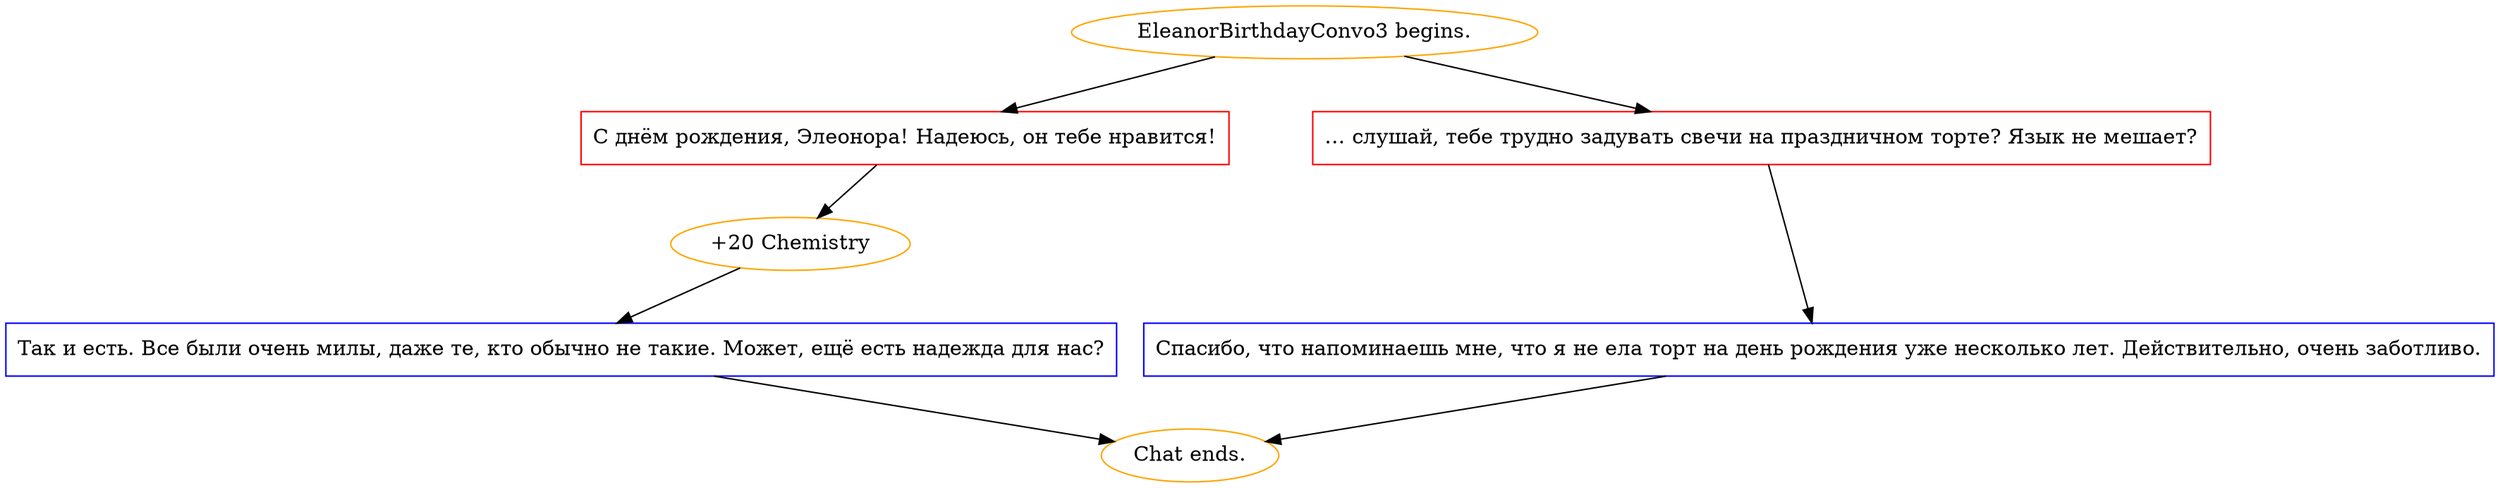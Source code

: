 digraph {
	"EleanorBirthdayConvo3 begins." [color=orange];
		"EleanorBirthdayConvo3 begins." -> j3041658206;
		"EleanorBirthdayConvo3 begins." -> j2015461779;
	j3041658206 [label="С днём рождения, Элеонора! Надеюсь, он тебе нравится!",shape=box,color=red];
		j3041658206 -> j1861782585;
	j2015461779 [label="… слушай, тебе трудно задувать свечи на праздничном торте? Язык не мешает?",shape=box,color=red];
		j2015461779 -> j3383980752;
	j1861782585 [label="+20 Chemistry",color=orange];
		j1861782585 -> j726686707;
	j3383980752 [label="Спасибо, что напоминаешь мне, что я не ела торт на день рождения уже несколько лет. Действительно, очень заботливо.",shape=box,color=blue];
		j3383980752 -> "Chat ends.";
	j726686707 [label="Так и есть. Все были очень милы, даже те, кто обычно не такие. Может, ещё есть надежда для нас?",shape=box,color=blue];
		j726686707 -> "Chat ends.";
	"Chat ends." [color=orange];
}